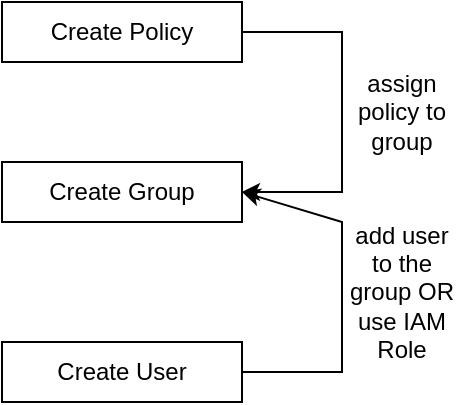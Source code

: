 <mxfile version="23.1.1" type="github">
  <diagram name="Page-1" id="t-tpg8Ew0c0VZeAWfQLl">
    <mxGraphModel dx="1050" dy="557" grid="1" gridSize="10" guides="1" tooltips="1" connect="1" arrows="1" fold="1" page="1" pageScale="1" pageWidth="850" pageHeight="1100" math="0" shadow="0">
      <root>
        <mxCell id="0" />
        <mxCell id="1" parent="0" />
        <mxCell id="zbgBNPnRuRSucxWxKwmY-1" value="Create Policy" style="rounded=0;whiteSpace=wrap;html=1;" vertex="1" parent="1">
          <mxGeometry x="50" y="40" width="120" height="30" as="geometry" />
        </mxCell>
        <mxCell id="zbgBNPnRuRSucxWxKwmY-2" value="Create Group" style="rounded=0;whiteSpace=wrap;html=1;" vertex="1" parent="1">
          <mxGeometry x="50" y="120" width="120" height="30" as="geometry" />
        </mxCell>
        <mxCell id="zbgBNPnRuRSucxWxKwmY-3" value="" style="endArrow=classic;html=1;rounded=0;exitX=1;exitY=0.5;exitDx=0;exitDy=0;entryX=1;entryY=0.5;entryDx=0;entryDy=0;" edge="1" parent="1" source="zbgBNPnRuRSucxWxKwmY-1" target="zbgBNPnRuRSucxWxKwmY-2">
          <mxGeometry width="50" height="50" relative="1" as="geometry">
            <mxPoint x="400" y="120" as="sourcePoint" />
            <mxPoint x="450" y="70" as="targetPoint" />
            <Array as="points">
              <mxPoint x="220" y="55" />
              <mxPoint x="220" y="135" />
            </Array>
          </mxGeometry>
        </mxCell>
        <mxCell id="zbgBNPnRuRSucxWxKwmY-4" value="assign policy to group" style="text;html=1;strokeColor=none;fillColor=none;align=center;verticalAlign=middle;whiteSpace=wrap;rounded=0;" vertex="1" parent="1">
          <mxGeometry x="220" y="70" width="60" height="50" as="geometry" />
        </mxCell>
        <mxCell id="zbgBNPnRuRSucxWxKwmY-7" value="Create User" style="rounded=0;whiteSpace=wrap;html=1;" vertex="1" parent="1">
          <mxGeometry x="50" y="210" width="120" height="30" as="geometry" />
        </mxCell>
        <mxCell id="zbgBNPnRuRSucxWxKwmY-8" value="" style="endArrow=classic;html=1;rounded=0;exitX=1;exitY=0.5;exitDx=0;exitDy=0;entryX=1;entryY=0.5;entryDx=0;entryDy=0;" edge="1" parent="1" source="zbgBNPnRuRSucxWxKwmY-7" target="zbgBNPnRuRSucxWxKwmY-2">
          <mxGeometry width="50" height="50" relative="1" as="geometry">
            <mxPoint x="400" y="120" as="sourcePoint" />
            <mxPoint x="450" y="70" as="targetPoint" />
            <Array as="points">
              <mxPoint x="220" y="225" />
              <mxPoint x="220" y="150" />
            </Array>
          </mxGeometry>
        </mxCell>
        <mxCell id="zbgBNPnRuRSucxWxKwmY-9" value="add user to the group OR use IAM Role" style="text;html=1;strokeColor=none;fillColor=none;align=center;verticalAlign=middle;whiteSpace=wrap;rounded=0;" vertex="1" parent="1">
          <mxGeometry x="220" y="150" width="60" height="70" as="geometry" />
        </mxCell>
      </root>
    </mxGraphModel>
  </diagram>
</mxfile>
